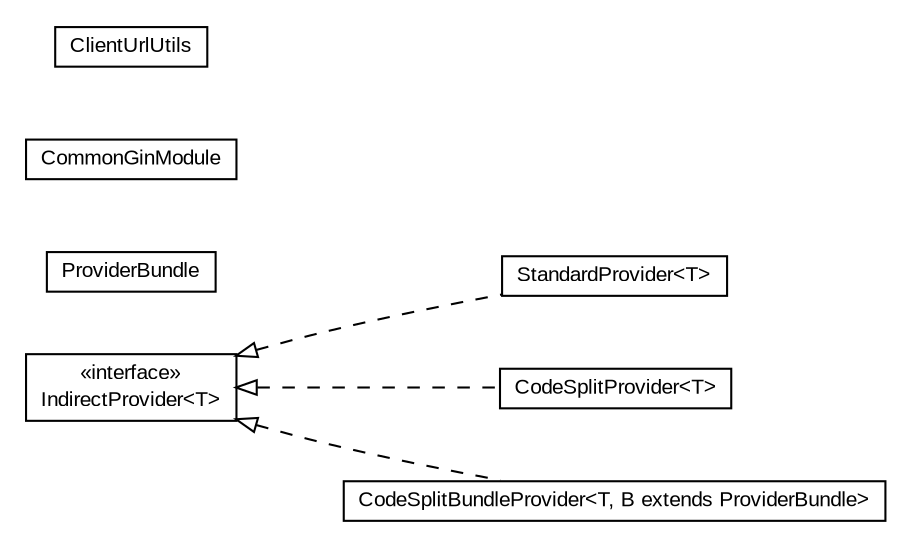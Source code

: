 #!/usr/local/bin/dot
#
# Class diagram 
# Generated by UMLGraph version R5_6-24-gf6e263 (http://www.umlgraph.org/)
#

digraph G {
	edge [fontname="arial",fontsize=10,labelfontname="arial",labelfontsize=10];
	node [fontname="arial",fontsize=10,shape=plaintext];
	nodesep=0.25;
	ranksep=0.5;
	rankdir=LR;
	// com.gwtplatform.common.client.StandardProvider<T>
	c0 [label=<<table title="com.gwtplatform.common.client.StandardProvider" border="0" cellborder="1" cellspacing="0" cellpadding="2" port="p" href="./StandardProvider.html">
		<tr><td><table border="0" cellspacing="0" cellpadding="1">
<tr><td align="center" balign="center"> StandardProvider&lt;T&gt; </td></tr>
		</table></td></tr>
		</table>>, URL="./StandardProvider.html", fontname="arial", fontcolor="black", fontsize=10.0];
	// com.gwtplatform.common.client.ProviderBundle
	c1 [label=<<table title="com.gwtplatform.common.client.ProviderBundle" border="0" cellborder="1" cellspacing="0" cellpadding="2" port="p" href="./ProviderBundle.html">
		<tr><td><table border="0" cellspacing="0" cellpadding="1">
<tr><td align="center" balign="center"> ProviderBundle </td></tr>
		</table></td></tr>
		</table>>, URL="./ProviderBundle.html", fontname="arial", fontcolor="black", fontsize=10.0];
	// com.gwtplatform.common.client.IndirectProvider<T>
	c2 [label=<<table title="com.gwtplatform.common.client.IndirectProvider" border="0" cellborder="1" cellspacing="0" cellpadding="2" port="p" href="./IndirectProvider.html">
		<tr><td><table border="0" cellspacing="0" cellpadding="1">
<tr><td align="center" balign="center"> &#171;interface&#187; </td></tr>
<tr><td align="center" balign="center"> IndirectProvider&lt;T&gt; </td></tr>
		</table></td></tr>
		</table>>, URL="./IndirectProvider.html", fontname="arial", fontcolor="black", fontsize=10.0];
	// com.gwtplatform.common.client.CommonGinModule
	c3 [label=<<table title="com.gwtplatform.common.client.CommonGinModule" border="0" cellborder="1" cellspacing="0" cellpadding="2" port="p" href="./CommonGinModule.html">
		<tr><td><table border="0" cellspacing="0" cellpadding="1">
<tr><td align="center" balign="center"> CommonGinModule </td></tr>
		</table></td></tr>
		</table>>, URL="./CommonGinModule.html", fontname="arial", fontcolor="black", fontsize=10.0];
	// com.gwtplatform.common.client.CodeSplitProvider<T>
	c4 [label=<<table title="com.gwtplatform.common.client.CodeSplitProvider" border="0" cellborder="1" cellspacing="0" cellpadding="2" port="p" href="./CodeSplitProvider.html">
		<tr><td><table border="0" cellspacing="0" cellpadding="1">
<tr><td align="center" balign="center"> CodeSplitProvider&lt;T&gt; </td></tr>
		</table></td></tr>
		</table>>, URL="./CodeSplitProvider.html", fontname="arial", fontcolor="black", fontsize=10.0];
	// com.gwtplatform.common.client.CodeSplitBundleProvider<T, B extends com.gwtplatform.common.client.ProviderBundle>
	c5 [label=<<table title="com.gwtplatform.common.client.CodeSplitBundleProvider" border="0" cellborder="1" cellspacing="0" cellpadding="2" port="p" href="./CodeSplitBundleProvider.html">
		<tr><td><table border="0" cellspacing="0" cellpadding="1">
<tr><td align="center" balign="center"> CodeSplitBundleProvider&lt;T, B extends ProviderBundle&gt; </td></tr>
		</table></td></tr>
		</table>>, URL="./CodeSplitBundleProvider.html", fontname="arial", fontcolor="black", fontsize=10.0];
	// com.gwtplatform.common.client.ClientUrlUtils
	c6 [label=<<table title="com.gwtplatform.common.client.ClientUrlUtils" border="0" cellborder="1" cellspacing="0" cellpadding="2" port="p" href="./ClientUrlUtils.html">
		<tr><td><table border="0" cellspacing="0" cellpadding="1">
<tr><td align="center" balign="center"> ClientUrlUtils </td></tr>
		</table></td></tr>
		</table>>, URL="./ClientUrlUtils.html", fontname="arial", fontcolor="black", fontsize=10.0];
	//com.gwtplatform.common.client.StandardProvider<T> implements com.gwtplatform.common.client.IndirectProvider<T>
	c2:p -> c0:p [dir=back,arrowtail=empty,style=dashed];
	//com.gwtplatform.common.client.CodeSplitProvider<T> implements com.gwtplatform.common.client.IndirectProvider<T>
	c2:p -> c4:p [dir=back,arrowtail=empty,style=dashed];
	//com.gwtplatform.common.client.CodeSplitBundleProvider<T, B extends com.gwtplatform.common.client.ProviderBundle> implements com.gwtplatform.common.client.IndirectProvider<T>
	c2:p -> c5:p [dir=back,arrowtail=empty,style=dashed];
}

